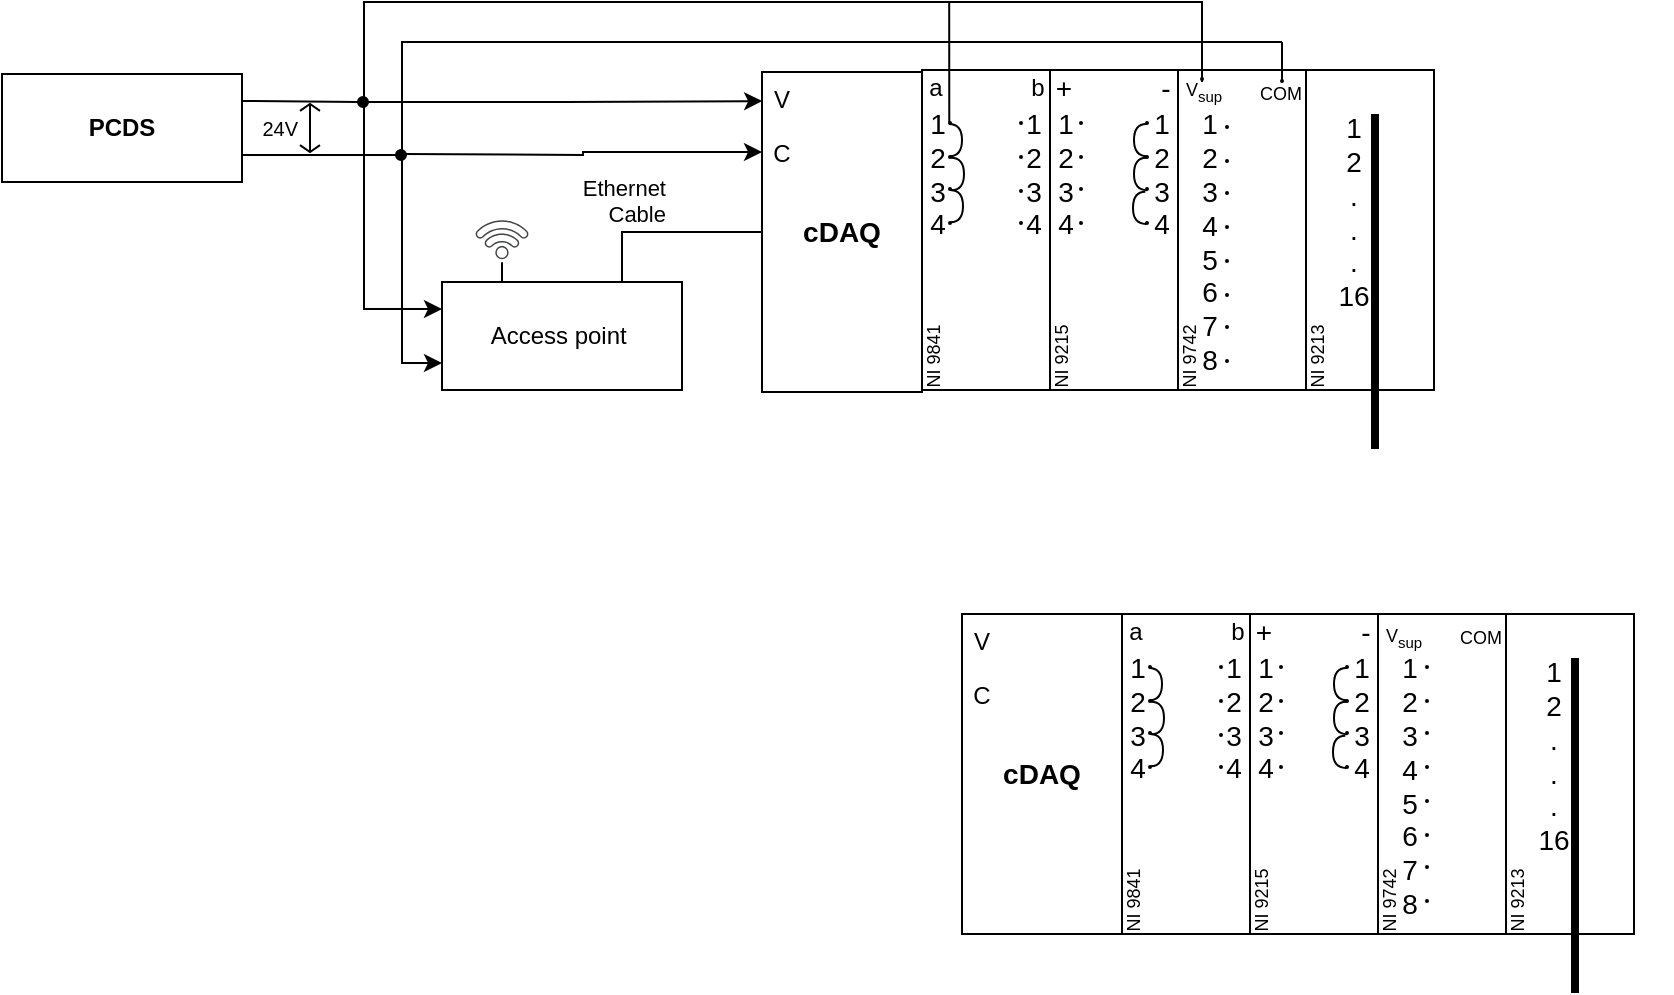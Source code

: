 <mxfile version="20.6.2" type="github">
  <diagram id="OHAgsnlhURnVh-o_5aFd" name="Page-1">
    <mxGraphModel dx="731" dy="356" grid="1" gridSize="10" guides="1" tooltips="1" connect="1" arrows="1" fold="1" page="1" pageScale="1" pageWidth="1169" pageHeight="827" math="0" shadow="0">
      <root>
        <mxCell id="0" />
        <mxCell id="1" parent="0" />
        <mxCell id="W_sDVHE6St3SvDxYg9yA-47" style="edgeStyle=none;rounded=0;orthogonalLoop=1;jettySize=auto;html=1;exitX=1;exitY=0.25;exitDx=0;exitDy=0;entryX=0;entryY=0.5;entryDx=0;entryDy=0;strokeColor=#000000;endArrow=none;endFill=0;" edge="1" parent="1" source="W_sDVHE6St3SvDxYg9yA-23" target="W_sDVHE6St3SvDxYg9yA-34">
          <mxGeometry relative="1" as="geometry" />
        </mxCell>
        <mxCell id="W_sDVHE6St3SvDxYg9yA-23" value="&lt;b&gt;PCDS&lt;/b&gt;" style="rounded=0;whiteSpace=wrap;html=1;" vertex="1" parent="1">
          <mxGeometry x="160" y="296" width="120" height="54" as="geometry" />
        </mxCell>
        <mxCell id="W_sDVHE6St3SvDxYg9yA-24" style="edgeStyle=orthogonalEdgeStyle;rounded=0;orthogonalLoop=1;jettySize=auto;html=1;exitX=0;exitY=0.25;exitDx=0;exitDy=0;endArrow=none;endFill=0;startArrow=classic;startFill=1;" edge="1" parent="1" source="W_sDVHE6St3SvDxYg9yA-25">
          <mxGeometry relative="1" as="geometry">
            <mxPoint x="360" y="336" as="targetPoint" />
            <mxPoint x="380" y="395" as="sourcePoint" />
          </mxGeometry>
        </mxCell>
        <mxCell id="W_sDVHE6St3SvDxYg9yA-60" value="Ethernet&lt;br&gt;Cable" style="edgeStyle=elbowEdgeStyle;rounded=0;orthogonalLoop=1;jettySize=auto;html=1;exitX=0;exitY=0.5;exitDx=0;exitDy=0;entryX=0.75;entryY=0;entryDx=0;entryDy=0;endArrow=none;endFill=0;labelPosition=left;verticalLabelPosition=top;align=right;verticalAlign=bottom;" edge="1" parent="1" source="W_sDVHE6St3SvDxYg9yA-25" target="W_sDVHE6St3SvDxYg9yA-40">
          <mxGeometry relative="1" as="geometry">
            <Array as="points">
              <mxPoint x="470" y="390" />
            </Array>
          </mxGeometry>
        </mxCell>
        <mxCell id="W_sDVHE6St3SvDxYg9yA-33" value="" style="edgeStyle=elbowEdgeStyle;rounded=0;orthogonalLoop=1;jettySize=auto;html=1;exitX=1;exitY=0.75;exitDx=0;exitDy=0;endArrow=none;endFill=1;entryX=0;entryY=0.5;entryDx=0;entryDy=0;" edge="1" parent="1" target="W_sDVHE6St3SvDxYg9yA-35" source="W_sDVHE6St3SvDxYg9yA-23">
          <mxGeometry relative="1" as="geometry">
            <mxPoint x="356.257" y="335.937" as="targetPoint" />
            <mxPoint x="310" y="336.0" as="sourcePoint" />
            <Array as="points" />
          </mxGeometry>
        </mxCell>
        <mxCell id="W_sDVHE6St3SvDxYg9yA-56" style="edgeStyle=orthogonalEdgeStyle;rounded=0;orthogonalLoop=1;jettySize=auto;html=1;exitX=1;exitY=0.5;exitDx=0;exitDy=0;entryX=0.001;entryY=0.091;entryDx=0;entryDy=0;entryPerimeter=0;" edge="1" parent="1" source="W_sDVHE6St3SvDxYg9yA-34" target="W_sDVHE6St3SvDxYg9yA-25">
          <mxGeometry relative="1" as="geometry" />
        </mxCell>
        <mxCell id="W_sDVHE6St3SvDxYg9yA-34" value="" style="ellipse;whiteSpace=wrap;html=1;fillColor=#000000;aspect=fixed;" vertex="1" parent="1">
          <mxGeometry x="338" y="307.5" width="5" height="5" as="geometry" />
        </mxCell>
        <mxCell id="W_sDVHE6St3SvDxYg9yA-35" value="" style="ellipse;whiteSpace=wrap;html=1;fillColor=#000000;aspect=fixed;" vertex="1" parent="1">
          <mxGeometry x="357" y="334" width="5" height="5" as="geometry" />
        </mxCell>
        <mxCell id="W_sDVHE6St3SvDxYg9yA-18" value="24V" style="labelPosition=left;align=right;shape=mxgraph.electrical.signal_sources.voltage;shadow=0;dashed=0;strokeWidth=1;fontSize=10;html=1;direction=west;flipV=0;flipH=1;verticalLabelPosition=middle;verticalAlign=middle;" vertex="1" parent="1">
          <mxGeometry x="309" y="311" width="10" height="24" as="geometry" />
        </mxCell>
        <mxCell id="W_sDVHE6St3SvDxYg9yA-42" style="edgeStyle=orthogonalEdgeStyle;rounded=0;orthogonalLoop=1;jettySize=auto;html=1;exitX=1;exitY=0.5;exitDx=0;exitDy=0;entryX=0;entryY=0.25;entryDx=0;entryDy=0;" edge="1" parent="1" source="W_sDVHE6St3SvDxYg9yA-34" target="W_sDVHE6St3SvDxYg9yA-40">
          <mxGeometry relative="1" as="geometry">
            <Array as="points">
              <mxPoint x="341" y="310" />
              <mxPoint x="341" y="414" />
            </Array>
          </mxGeometry>
        </mxCell>
        <mxCell id="W_sDVHE6St3SvDxYg9yA-43" style="edgeStyle=orthogonalEdgeStyle;rounded=0;orthogonalLoop=1;jettySize=auto;html=1;exitX=1;exitY=0.5;exitDx=0;exitDy=0;entryX=0;entryY=0.75;entryDx=0;entryDy=0;" edge="1" parent="1" source="W_sDVHE6St3SvDxYg9yA-35" target="W_sDVHE6St3SvDxYg9yA-40">
          <mxGeometry relative="1" as="geometry">
            <Array as="points">
              <mxPoint x="360" y="337" />
              <mxPoint x="360" y="441" />
            </Array>
          </mxGeometry>
        </mxCell>
        <mxCell id="W_sDVHE6St3SvDxYg9yA-58" style="edgeStyle=none;rounded=0;orthogonalLoop=1;jettySize=auto;html=1;exitX=0.25;exitY=0;exitDx=0;exitDy=0;endArrow=none;endFill=0;" edge="1" parent="1" source="W_sDVHE6St3SvDxYg9yA-40" target="W_sDVHE6St3SvDxYg9yA-45">
          <mxGeometry relative="1" as="geometry" />
        </mxCell>
        <mxCell id="W_sDVHE6St3SvDxYg9yA-40" value="Access point&amp;nbsp;" style="rounded=0;whiteSpace=wrap;html=1;" vertex="1" parent="1">
          <mxGeometry x="380" y="400" width="120" height="54" as="geometry" />
        </mxCell>
        <mxCell id="W_sDVHE6St3SvDxYg9yA-45" value="" style="sketch=0;pointerEvents=1;shadow=0;dashed=0;html=1;strokeColor=none;fillColor=#434445;aspect=fixed;labelPosition=center;verticalLabelPosition=bottom;verticalAlign=top;align=center;outlineConnect=0;shape=mxgraph.vvd.wi_fi;rotation=315;points=[[0.5,1,0,0,2]];" vertex="1" parent="1">
          <mxGeometry x="400" y="366" width="20" height="20" as="geometry" />
        </mxCell>
        <mxCell id="W_sDVHE6St3SvDxYg9yA-57" style="edgeStyle=none;rounded=0;orthogonalLoop=1;jettySize=auto;html=1;exitX=0.25;exitY=0;exitDx=0;exitDy=0;" edge="1" parent="1" source="W_sDVHE6St3SvDxYg9yA-40" target="W_sDVHE6St3SvDxYg9yA-40">
          <mxGeometry relative="1" as="geometry" />
        </mxCell>
        <mxCell id="W_sDVHE6St3SvDxYg9yA-219" value="" style="group" vertex="1" connectable="0" parent="1">
          <mxGeometry x="520" y="290" width="375" height="195" as="geometry" />
        </mxCell>
        <mxCell id="W_sDVHE6St3SvDxYg9yA-158" value="" style="group" vertex="1" connectable="0" parent="W_sDVHE6St3SvDxYg9yA-219">
          <mxGeometry y="-1" width="375" height="195" as="geometry" />
        </mxCell>
        <mxCell id="W_sDVHE6St3SvDxYg9yA-157" value="" style="group" vertex="1" connectable="0" parent="W_sDVHE6St3SvDxYg9yA-158">
          <mxGeometry x="84" y="-1" width="291" height="195" as="geometry" />
        </mxCell>
        <mxCell id="W_sDVHE6St3SvDxYg9yA-102" value="" style="group" vertex="1" connectable="0" parent="W_sDVHE6St3SvDxYg9yA-157">
          <mxGeometry width="99" height="166" as="geometry" />
        </mxCell>
        <mxCell id="W_sDVHE6St3SvDxYg9yA-130" value="" style="group" vertex="1" connectable="0" parent="W_sDVHE6St3SvDxYg9yA-102">
          <mxGeometry width="99" height="166" as="geometry" />
        </mxCell>
        <mxCell id="W_sDVHE6St3SvDxYg9yA-103" value="" style="group" vertex="1" connectable="0" parent="W_sDVHE6St3SvDxYg9yA-130">
          <mxGeometry y="5" width="99" height="161" as="geometry" />
        </mxCell>
        <mxCell id="W_sDVHE6St3SvDxYg9yA-104" value="" style="rounded=0;whiteSpace=wrap;html=1;labelPosition=center;verticalLabelPosition=middle;align=center;verticalAlign=middle;fillColor=none;" vertex="1" parent="W_sDVHE6St3SvDxYg9yA-103">
          <mxGeometry x="16" y="1" width="64" height="160" as="geometry" />
        </mxCell>
        <mxCell id="W_sDVHE6St3SvDxYg9yA-105" value="" style="group" vertex="1" connectable="0" parent="W_sDVHE6St3SvDxYg9yA-103">
          <mxGeometry x="-1" y="-5" width="98" height="75" as="geometry" />
        </mxCell>
        <mxCell id="W_sDVHE6St3SvDxYg9yA-106" value="&lt;font style=&quot;&quot;&gt;&lt;span style=&quot;font-size: 14px;&quot;&gt;1&lt;/span&gt;&lt;br&gt;&lt;span style=&quot;font-size: 14px;&quot;&gt;2&lt;/span&gt;&lt;br&gt;&lt;span style=&quot;font-size: 14px;&quot;&gt;3&lt;/span&gt;&lt;br&gt;&lt;div style=&quot;text-align: left;&quot;&gt;&lt;span style=&quot;font-size: 14px;&quot;&gt;4&lt;/span&gt;&lt;/div&gt;&lt;/font&gt;" style="text;html=1;strokeColor=none;fillColor=none;align=center;verticalAlign=middle;whiteSpace=wrap;rounded=0;" vertex="1" parent="W_sDVHE6St3SvDxYg9yA-105">
          <mxGeometry x="1" y="43" width="48" height="30" as="geometry" />
        </mxCell>
        <mxCell id="W_sDVHE6St3SvDxYg9yA-107" value="a" style="text;html=1;strokeColor=none;fillColor=none;align=center;verticalAlign=middle;whiteSpace=wrap;rounded=0;" vertex="1" parent="W_sDVHE6St3SvDxYg9yA-105">
          <mxGeometry width="48" height="30" as="geometry" />
        </mxCell>
        <mxCell id="W_sDVHE6St3SvDxYg9yA-108" value="&lt;font style=&quot;font-size: 14px;&quot;&gt;1&lt;br&gt;2&lt;br&gt;3&lt;br&gt;4&lt;/font&gt;" style="text;html=1;strokeColor=none;fillColor=none;align=center;verticalAlign=middle;whiteSpace=wrap;rounded=0;" vertex="1" parent="W_sDVHE6St3SvDxYg9yA-105">
          <mxGeometry x="49" y="43" width="48" height="30" as="geometry" />
        </mxCell>
        <mxCell id="W_sDVHE6St3SvDxYg9yA-109" style="edgeStyle=elbowEdgeStyle;rounded=0;orthogonalLoop=1;jettySize=auto;html=1;exitX=0.75;exitY=0;exitDx=0;exitDy=0;fontSize=14;fontColor=none;endArrow=none;endFill=0;" edge="1" parent="W_sDVHE6St3SvDxYg9yA-105" source="W_sDVHE6St3SvDxYg9yA-106" target="W_sDVHE6St3SvDxYg9yA-106">
          <mxGeometry relative="1" as="geometry" />
        </mxCell>
        <mxCell id="W_sDVHE6St3SvDxYg9yA-176" value="" style="group" vertex="1" connectable="0" parent="W_sDVHE6St3SvDxYg9yA-105">
          <mxGeometry x="30.5" y="32" width="1" height="51" as="geometry" />
        </mxCell>
        <mxCell id="W_sDVHE6St3SvDxYg9yA-171" value="" style="group" vertex="1" connectable="0" parent="W_sDVHE6St3SvDxYg9yA-176">
          <mxGeometry width="1" height="18" as="geometry" />
        </mxCell>
        <mxCell id="W_sDVHE6St3SvDxYg9yA-172" value="" style="ellipse;whiteSpace=wrap;html=1;fillColor=#000000;aspect=fixed;" vertex="1" parent="W_sDVHE6St3SvDxYg9yA-171">
          <mxGeometry width="1" height="1" as="geometry" />
        </mxCell>
        <mxCell id="W_sDVHE6St3SvDxYg9yA-173" value="" style="ellipse;whiteSpace=wrap;html=1;fillColor=#000000;aspect=fixed;" vertex="1" parent="W_sDVHE6St3SvDxYg9yA-171">
          <mxGeometry y="17" width="1" height="1" as="geometry" />
        </mxCell>
        <mxCell id="W_sDVHE6St3SvDxYg9yA-220" style="edgeStyle=orthogonalEdgeStyle;curved=1;rounded=0;orthogonalLoop=1;jettySize=auto;html=1;exitX=1;exitY=0;exitDx=0;exitDy=0;entryX=0.5;entryY=1;entryDx=0;entryDy=0;fontSize=14;fontColor=none;endArrow=none;endFill=0;" edge="1" parent="W_sDVHE6St3SvDxYg9yA-176" source="W_sDVHE6St3SvDxYg9yA-174" target="W_sDVHE6St3SvDxYg9yA-175">
          <mxGeometry relative="1" as="geometry">
            <Array as="points">
              <mxPoint x="7" y="50" />
              <mxPoint x="7" y="34" />
            </Array>
          </mxGeometry>
        </mxCell>
        <mxCell id="W_sDVHE6St3SvDxYg9yA-174" value="" style="ellipse;whiteSpace=wrap;html=1;fillColor=#000000;aspect=fixed;" vertex="1" parent="W_sDVHE6St3SvDxYg9yA-176">
          <mxGeometry y="50" width="1" height="1" as="geometry" />
        </mxCell>
        <mxCell id="W_sDVHE6St3SvDxYg9yA-175" value="" style="ellipse;whiteSpace=wrap;html=1;fillColor=#000000;aspect=fixed;" vertex="1" parent="W_sDVHE6St3SvDxYg9yA-176">
          <mxGeometry y="33" width="1" height="1" as="geometry" />
        </mxCell>
        <mxCell id="W_sDVHE6St3SvDxYg9yA-223" style="edgeStyle=orthogonalEdgeStyle;curved=1;rounded=0;orthogonalLoop=1;jettySize=auto;html=1;exitX=1;exitY=0;exitDx=0;exitDy=0;entryX=0.5;entryY=1;entryDx=0;entryDy=0;fontSize=14;fontColor=none;endArrow=none;endFill=0;" edge="1" parent="W_sDVHE6St3SvDxYg9yA-105">
          <mxGeometry relative="1" as="geometry">
            <mxPoint x="31.854" y="66.076" as="sourcePoint" />
            <mxPoint x="31.5" y="49.93" as="targetPoint" />
            <Array as="points">
              <mxPoint x="38" y="65.93" />
              <mxPoint x="38" y="49.93" />
            </Array>
          </mxGeometry>
        </mxCell>
        <mxCell id="W_sDVHE6St3SvDxYg9yA-224" style="edgeStyle=orthogonalEdgeStyle;curved=1;rounded=0;orthogonalLoop=1;jettySize=auto;html=1;exitX=1;exitY=0;exitDx=0;exitDy=0;entryX=0.5;entryY=1;entryDx=0;entryDy=0;fontSize=14;fontColor=none;endArrow=none;endFill=0;" edge="1" parent="W_sDVHE6St3SvDxYg9yA-105">
          <mxGeometry relative="1" as="geometry">
            <mxPoint x="30.854" y="49.146" as="sourcePoint" />
            <mxPoint x="30.5" y="33" as="targetPoint" />
            <Array as="points">
              <mxPoint x="37" y="49" />
              <mxPoint x="37" y="33" />
            </Array>
          </mxGeometry>
        </mxCell>
        <mxCell id="W_sDVHE6St3SvDxYg9yA-110" value="&lt;font style=&quot;font-size: 9px;&quot;&gt;NI 9841&lt;/font&gt;" style="text;html=1;strokeColor=none;fillColor=none;align=center;verticalAlign=top;whiteSpace=wrap;rounded=0;fontSize=12;fontColor=none;rotation=270;flipV=1;flipH=1;direction=west;horizontal=1;textDirection=ltr;" vertex="1" parent="W_sDVHE6St3SvDxYg9yA-103">
          <mxGeometry x="-8" y="129" width="60" height="30" as="geometry" />
        </mxCell>
        <mxCell id="W_sDVHE6St3SvDxYg9yA-177" value="" style="group" vertex="1" connectable="0" parent="W_sDVHE6St3SvDxYg9yA-103">
          <mxGeometry x="65" y="27" width="1" height="51" as="geometry" />
        </mxCell>
        <mxCell id="W_sDVHE6St3SvDxYg9yA-178" value="" style="group" vertex="1" connectable="0" parent="W_sDVHE6St3SvDxYg9yA-177">
          <mxGeometry width="1" height="18" as="geometry" />
        </mxCell>
        <mxCell id="W_sDVHE6St3SvDxYg9yA-179" value="" style="ellipse;whiteSpace=wrap;html=1;fillColor=#000000;aspect=fixed;" vertex="1" parent="W_sDVHE6St3SvDxYg9yA-178">
          <mxGeometry width="1" height="1" as="geometry" />
        </mxCell>
        <mxCell id="W_sDVHE6St3SvDxYg9yA-180" value="" style="ellipse;whiteSpace=wrap;html=1;fillColor=#000000;aspect=fixed;" vertex="1" parent="W_sDVHE6St3SvDxYg9yA-178">
          <mxGeometry y="17" width="1" height="1" as="geometry" />
        </mxCell>
        <mxCell id="W_sDVHE6St3SvDxYg9yA-181" value="" style="ellipse;whiteSpace=wrap;html=1;fillColor=#000000;aspect=fixed;" vertex="1" parent="W_sDVHE6St3SvDxYg9yA-177">
          <mxGeometry y="50" width="1" height="1" as="geometry" />
        </mxCell>
        <mxCell id="W_sDVHE6St3SvDxYg9yA-182" value="" style="ellipse;whiteSpace=wrap;html=1;fillColor=#000000;aspect=fixed;" vertex="1" parent="W_sDVHE6St3SvDxYg9yA-177">
          <mxGeometry y="34" width="1" height="1" as="geometry" />
        </mxCell>
        <mxCell id="W_sDVHE6St3SvDxYg9yA-111" value="b" style="text;html=1;strokeColor=none;fillColor=none;align=center;verticalAlign=middle;whiteSpace=wrap;rounded=0;" vertex="1" parent="W_sDVHE6St3SvDxYg9yA-130">
          <mxGeometry x="50" width="48" height="30" as="geometry" />
        </mxCell>
        <mxCell id="W_sDVHE6St3SvDxYg9yA-132" value="" style="group" vertex="1" connectable="0" parent="W_sDVHE6St3SvDxYg9yA-157">
          <mxGeometry x="64" width="99" height="185" as="geometry" />
        </mxCell>
        <mxCell id="W_sDVHE6St3SvDxYg9yA-133" value="" style="group" vertex="1" connectable="0" parent="W_sDVHE6St3SvDxYg9yA-132">
          <mxGeometry width="99" height="185" as="geometry" />
        </mxCell>
        <mxCell id="W_sDVHE6St3SvDxYg9yA-134" value="" style="group" vertex="1" connectable="0" parent="W_sDVHE6St3SvDxYg9yA-133">
          <mxGeometry y="5" width="99" height="180" as="geometry" />
        </mxCell>
        <mxCell id="W_sDVHE6St3SvDxYg9yA-135" value="" style="rounded=0;whiteSpace=wrap;html=1;labelPosition=center;verticalLabelPosition=middle;align=center;verticalAlign=middle;fillColor=none;" vertex="1" parent="W_sDVHE6St3SvDxYg9yA-134">
          <mxGeometry x="16" y="1" width="64" height="160" as="geometry" />
        </mxCell>
        <mxCell id="W_sDVHE6St3SvDxYg9yA-136" value="" style="group" vertex="1" connectable="0" parent="W_sDVHE6St3SvDxYg9yA-134">
          <mxGeometry x="-1" y="-5" width="98" height="75" as="geometry" />
        </mxCell>
        <mxCell id="W_sDVHE6St3SvDxYg9yA-137" value="&lt;font style=&quot;&quot;&gt;&lt;span style=&quot;font-size: 14px;&quot;&gt;1&lt;/span&gt;&lt;br&gt;&lt;span style=&quot;font-size: 14px;&quot;&gt;2&lt;/span&gt;&lt;br&gt;&lt;span style=&quot;font-size: 14px;&quot;&gt;3&lt;/span&gt;&lt;br&gt;&lt;div style=&quot;text-align: left;&quot;&gt;&lt;span style=&quot;font-size: 14px;&quot;&gt;4&lt;/span&gt;&lt;/div&gt;&lt;/font&gt;" style="text;html=1;strokeColor=none;fillColor=none;align=center;verticalAlign=middle;whiteSpace=wrap;rounded=0;" vertex="1" parent="W_sDVHE6St3SvDxYg9yA-136">
          <mxGeometry x="1" y="43" width="48" height="30" as="geometry" />
        </mxCell>
        <mxCell id="W_sDVHE6St3SvDxYg9yA-138" value="&lt;font style=&quot;font-size: 14px;&quot;&gt;+&lt;/font&gt;" style="text;html=1;strokeColor=none;fillColor=none;align=center;verticalAlign=middle;whiteSpace=wrap;rounded=0;" vertex="1" parent="W_sDVHE6St3SvDxYg9yA-136">
          <mxGeometry width="48" height="30" as="geometry" />
        </mxCell>
        <mxCell id="W_sDVHE6St3SvDxYg9yA-139" value="&lt;font style=&quot;font-size: 14px;&quot;&gt;1&lt;br&gt;2&lt;br&gt;3&lt;br&gt;4&lt;/font&gt;" style="text;html=1;strokeColor=none;fillColor=none;align=center;verticalAlign=middle;whiteSpace=wrap;rounded=0;" vertex="1" parent="W_sDVHE6St3SvDxYg9yA-136">
          <mxGeometry x="49" y="43" width="48" height="30" as="geometry" />
        </mxCell>
        <mxCell id="W_sDVHE6St3SvDxYg9yA-140" style="edgeStyle=elbowEdgeStyle;rounded=0;orthogonalLoop=1;jettySize=auto;html=1;exitX=0.75;exitY=0;exitDx=0;exitDy=0;fontSize=14;fontColor=none;endArrow=none;endFill=0;" edge="1" parent="W_sDVHE6St3SvDxYg9yA-136" source="W_sDVHE6St3SvDxYg9yA-137" target="W_sDVHE6St3SvDxYg9yA-137">
          <mxGeometry relative="1" as="geometry" />
        </mxCell>
        <mxCell id="W_sDVHE6St3SvDxYg9yA-228" style="edgeStyle=orthogonalEdgeStyle;curved=1;rounded=0;orthogonalLoop=1;jettySize=auto;html=1;exitX=1;exitY=0;exitDx=0;exitDy=0;entryX=0.5;entryY=1;entryDx=0;entryDy=0;fontSize=14;fontColor=none;endArrow=none;endFill=0;" edge="1" parent="W_sDVHE6St3SvDxYg9yA-136">
          <mxGeometry relative="1" as="geometry">
            <mxPoint x="65.146" y="49.93" as="sourcePoint" />
            <mxPoint x="65.5" y="66.076" as="targetPoint" />
            <Array as="points">
              <mxPoint x="59" y="50.076" />
              <mxPoint x="59" y="66.076" />
            </Array>
          </mxGeometry>
        </mxCell>
        <mxCell id="W_sDVHE6St3SvDxYg9yA-141" value="&lt;font style=&quot;font-size: 9px;&quot;&gt;NI 9215&lt;/font&gt;" style="text;html=1;strokeColor=none;fillColor=none;align=center;verticalAlign=top;whiteSpace=wrap;rounded=0;fontSize=12;fontColor=none;rotation=270;flipV=1;flipH=1;direction=west;horizontal=1;textDirection=ltr;" vertex="1" parent="W_sDVHE6St3SvDxYg9yA-134">
          <mxGeometry x="-8" y="129" width="60" height="30" as="geometry" />
        </mxCell>
        <mxCell id="W_sDVHE6St3SvDxYg9yA-183" value="" style="group" vertex="1" connectable="0" parent="W_sDVHE6St3SvDxYg9yA-134">
          <mxGeometry x="31" y="27" width="1" height="51" as="geometry" />
        </mxCell>
        <mxCell id="W_sDVHE6St3SvDxYg9yA-184" value="" style="group" vertex="1" connectable="0" parent="W_sDVHE6St3SvDxYg9yA-183">
          <mxGeometry width="1" height="18" as="geometry" />
        </mxCell>
        <mxCell id="W_sDVHE6St3SvDxYg9yA-185" value="" style="ellipse;whiteSpace=wrap;html=1;fillColor=#000000;aspect=fixed;" vertex="1" parent="W_sDVHE6St3SvDxYg9yA-184">
          <mxGeometry width="1" height="1" as="geometry" />
        </mxCell>
        <mxCell id="W_sDVHE6St3SvDxYg9yA-186" value="" style="ellipse;whiteSpace=wrap;html=1;fillColor=#000000;aspect=fixed;" vertex="1" parent="W_sDVHE6St3SvDxYg9yA-184">
          <mxGeometry y="17" width="1" height="1" as="geometry" />
        </mxCell>
        <mxCell id="W_sDVHE6St3SvDxYg9yA-187" value="" style="ellipse;whiteSpace=wrap;html=1;fillColor=#000000;aspect=fixed;" vertex="1" parent="W_sDVHE6St3SvDxYg9yA-183">
          <mxGeometry y="50" width="1" height="1" as="geometry" />
        </mxCell>
        <mxCell id="W_sDVHE6St3SvDxYg9yA-188" value="" style="ellipse;whiteSpace=wrap;html=1;fillColor=#000000;aspect=fixed;" vertex="1" parent="W_sDVHE6St3SvDxYg9yA-183">
          <mxGeometry y="33" width="1" height="1" as="geometry" />
        </mxCell>
        <mxCell id="W_sDVHE6St3SvDxYg9yA-225" style="edgeStyle=orthogonalEdgeStyle;curved=1;rounded=0;orthogonalLoop=1;jettySize=auto;html=1;exitX=1;exitY=0;exitDx=0;exitDy=0;entryX=0.5;entryY=1;entryDx=0;entryDy=0;fontSize=14;fontColor=none;endArrow=none;endFill=0;" edge="1" parent="W_sDVHE6St3SvDxYg9yA-134">
          <mxGeometry relative="1" as="geometry">
            <mxPoint x="64.146" y="28.0" as="sourcePoint" />
            <mxPoint x="64.5" y="44.146" as="targetPoint" />
            <Array as="points">
              <mxPoint x="58" y="28.146" />
              <mxPoint x="58" y="44.146" />
            </Array>
          </mxGeometry>
        </mxCell>
        <mxCell id="W_sDVHE6St3SvDxYg9yA-142" value="&lt;font style=&quot;font-size: 14px;&quot;&gt;-&lt;/font&gt;" style="text;html=1;strokeColor=none;fillColor=none;align=center;verticalAlign=middle;whiteSpace=wrap;rounded=0;" vertex="1" parent="W_sDVHE6St3SvDxYg9yA-133">
          <mxGeometry x="50" width="48" height="30" as="geometry" />
        </mxCell>
        <mxCell id="W_sDVHE6St3SvDxYg9yA-143" value="" style="group" vertex="1" connectable="0" parent="W_sDVHE6St3SvDxYg9yA-157">
          <mxGeometry x="192" width="99" height="195" as="geometry" />
        </mxCell>
        <mxCell id="W_sDVHE6St3SvDxYg9yA-144" value="" style="group" vertex="1" connectable="0" parent="W_sDVHE6St3SvDxYg9yA-143">
          <mxGeometry width="99" height="195" as="geometry" />
        </mxCell>
        <mxCell id="W_sDVHE6St3SvDxYg9yA-145" value="" style="group" vertex="1" connectable="0" parent="W_sDVHE6St3SvDxYg9yA-144">
          <mxGeometry y="5" width="99" height="190" as="geometry" />
        </mxCell>
        <mxCell id="W_sDVHE6St3SvDxYg9yA-152" value="&lt;font style=&quot;font-size: 9px;&quot;&gt;NI 9213&lt;/font&gt;" style="text;html=1;strokeColor=none;fillColor=none;align=center;verticalAlign=top;whiteSpace=wrap;rounded=0;fontSize=12;fontColor=none;rotation=270;flipV=1;flipH=1;direction=west;horizontal=1;textDirection=ltr;" vertex="1" parent="W_sDVHE6St3SvDxYg9yA-145">
          <mxGeometry x="-8" y="129" width="60" height="30" as="geometry" />
        </mxCell>
        <mxCell id="W_sDVHE6St3SvDxYg9yA-154" value="&lt;font style=&quot;font-size: 14px;&quot;&gt;1&lt;br&gt;2&lt;br&gt;.&lt;br&gt;.&lt;br&gt;.&lt;br&gt;16&lt;br&gt;&lt;/font&gt;" style="text;html=1;strokeColor=none;fillColor=none;align=center;verticalAlign=middle;whiteSpace=wrap;rounded=0;" vertex="1" parent="W_sDVHE6St3SvDxYg9yA-145">
          <mxGeometry x="16" y="56.5" width="48" height="30" as="geometry" />
        </mxCell>
        <mxCell id="W_sDVHE6St3SvDxYg9yA-156" value="" style="group" vertex="1" connectable="0" parent="W_sDVHE6St3SvDxYg9yA-145">
          <mxGeometry x="16" y="1" width="64" height="189" as="geometry" />
        </mxCell>
        <mxCell id="W_sDVHE6St3SvDxYg9yA-146" value="" style="rounded=0;whiteSpace=wrap;html=1;labelPosition=center;verticalLabelPosition=middle;align=center;verticalAlign=middle;fillColor=none;" vertex="1" parent="W_sDVHE6St3SvDxYg9yA-156">
          <mxGeometry width="64" height="160" as="geometry" />
        </mxCell>
        <mxCell id="W_sDVHE6St3SvDxYg9yA-155" value="" style="rounded=0;whiteSpace=wrap;html=1;fontSize=14;fontColor=none;fillColor=#000000;gradientColor=none;" vertex="1" parent="W_sDVHE6St3SvDxYg9yA-156">
          <mxGeometry x="33" y="22.5" width="3" height="166.5" as="geometry" />
        </mxCell>
        <mxCell id="W_sDVHE6St3SvDxYg9yA-129" value="" style="group" vertex="1" connectable="0" parent="W_sDVHE6St3SvDxYg9yA-157">
          <mxGeometry x="128" y="2" width="103" height="164" as="geometry" />
        </mxCell>
        <mxCell id="W_sDVHE6St3SvDxYg9yA-79" value="" style="group" vertex="1" connectable="0" parent="W_sDVHE6St3SvDxYg9yA-129">
          <mxGeometry y="3" width="80" height="161" as="geometry" />
        </mxCell>
        <mxCell id="W_sDVHE6St3SvDxYg9yA-80" value="" style="rounded=0;whiteSpace=wrap;html=1;labelPosition=center;verticalLabelPosition=middle;align=center;verticalAlign=middle;fillColor=none;" vertex="1" parent="W_sDVHE6St3SvDxYg9yA-79">
          <mxGeometry x="16" y="1" width="64" height="160" as="geometry" />
        </mxCell>
        <mxCell id="W_sDVHE6St3SvDxYg9yA-81" value="&lt;div style=&quot;text-align: center; font-size: 9px;&quot;&gt;&lt;span style=&quot;background-color: initial;&quot;&gt;V&lt;/span&gt;&lt;sub style=&quot;background-color: initial;&quot;&gt;sup&lt;/sub&gt;&lt;/div&gt;" style="text;html=1;strokeColor=none;fillColor=none;align=left;verticalAlign=middle;whiteSpace=wrap;rounded=0;" vertex="1" parent="W_sDVHE6St3SvDxYg9yA-79">
          <mxGeometry x="18" y="-3" width="48" height="30" as="geometry" />
        </mxCell>
        <mxCell id="W_sDVHE6St3SvDxYg9yA-83" value="&lt;font style=&quot;font-size: 14px;&quot;&gt;1&lt;br&gt;2&lt;br&gt;3&lt;br&gt;4&lt;br&gt;5&lt;br&gt;6&lt;br&gt;7&lt;br&gt;8&lt;br&gt;&lt;/font&gt;" style="text;html=1;strokeColor=none;fillColor=none;align=center;verticalAlign=middle;whiteSpace=wrap;rounded=0;" vertex="1" parent="W_sDVHE6St3SvDxYg9yA-79">
          <mxGeometry x="8" y="72" width="48" height="30" as="geometry" />
        </mxCell>
        <mxCell id="W_sDVHE6St3SvDxYg9yA-84" style="edgeStyle=elbowEdgeStyle;rounded=0;orthogonalLoop=1;jettySize=auto;html=1;exitX=0.75;exitY=0;exitDx=0;exitDy=0;fontSize=14;fontColor=none;endArrow=none;endFill=0;" edge="1" parent="W_sDVHE6St3SvDxYg9yA-79" source="W_sDVHE6St3SvDxYg9yA-83" target="W_sDVHE6St3SvDxYg9yA-83">
          <mxGeometry relative="1" as="geometry" />
        </mxCell>
        <mxCell id="W_sDVHE6St3SvDxYg9yA-97" value="&lt;font style=&quot;font-size: 9px;&quot;&gt;NI 9742&lt;/font&gt;" style="text;html=1;strokeColor=none;fillColor=none;align=center;verticalAlign=top;whiteSpace=wrap;rounded=0;fontSize=12;fontColor=none;rotation=270;flipV=1;flipH=1;direction=west;horizontal=1;textDirection=ltr;" vertex="1" parent="W_sDVHE6St3SvDxYg9yA-79">
          <mxGeometry x="-8" y="129" width="60" height="30" as="geometry" />
        </mxCell>
        <mxCell id="W_sDVHE6St3SvDxYg9yA-189" value="" style="group" vertex="1" connectable="0" parent="W_sDVHE6St3SvDxYg9yA-79">
          <mxGeometry y="27" width="1" height="51" as="geometry" />
        </mxCell>
        <mxCell id="W_sDVHE6St3SvDxYg9yA-190" value="" style="group" vertex="1" connectable="0" parent="W_sDVHE6St3SvDxYg9yA-189">
          <mxGeometry width="1" height="18" as="geometry" />
        </mxCell>
        <mxCell id="W_sDVHE6St3SvDxYg9yA-191" value="" style="ellipse;whiteSpace=wrap;html=1;fillColor=#000000;aspect=fixed;" vertex="1" parent="W_sDVHE6St3SvDxYg9yA-190">
          <mxGeometry width="1" height="1" as="geometry" />
        </mxCell>
        <mxCell id="W_sDVHE6St3SvDxYg9yA-192" value="" style="ellipse;whiteSpace=wrap;html=1;fillColor=#000000;aspect=fixed;" vertex="1" parent="W_sDVHE6St3SvDxYg9yA-190">
          <mxGeometry y="17" width="1" height="1" as="geometry" />
        </mxCell>
        <mxCell id="W_sDVHE6St3SvDxYg9yA-193" value="" style="ellipse;whiteSpace=wrap;html=1;fillColor=#000000;aspect=fixed;" vertex="1" parent="W_sDVHE6St3SvDxYg9yA-189">
          <mxGeometry y="50" width="1" height="1" as="geometry" />
        </mxCell>
        <mxCell id="W_sDVHE6St3SvDxYg9yA-194" value="" style="ellipse;whiteSpace=wrap;html=1;fillColor=#000000;aspect=fixed;" vertex="1" parent="W_sDVHE6St3SvDxYg9yA-189">
          <mxGeometry y="33" width="1" height="1" as="geometry" />
        </mxCell>
        <mxCell id="W_sDVHE6St3SvDxYg9yA-227" style="edgeStyle=orthogonalEdgeStyle;curved=1;rounded=0;orthogonalLoop=1;jettySize=auto;html=1;exitX=1;exitY=0;exitDx=0;exitDy=0;entryX=0.5;entryY=1;entryDx=0;entryDy=0;fontSize=14;fontColor=none;endArrow=none;endFill=0;" edge="1" parent="W_sDVHE6St3SvDxYg9yA-189">
          <mxGeometry relative="1" as="geometry">
            <mxPoint x="-0.354" y="34.85" as="sourcePoint" />
            <mxPoint y="50.996" as="targetPoint" />
            <Array as="points">
              <mxPoint x="-6.5" y="34.85" />
              <mxPoint x="-6.5" y="50.85" />
            </Array>
          </mxGeometry>
        </mxCell>
        <mxCell id="W_sDVHE6St3SvDxYg9yA-318" value="" style="ellipse;whiteSpace=wrap;html=1;fillColor=#000000;aspect=fixed;" vertex="1" parent="W_sDVHE6St3SvDxYg9yA-79">
          <mxGeometry x="27.5" y="5" width="1" height="1" as="geometry" />
        </mxCell>
        <mxCell id="W_sDVHE6St3SvDxYg9yA-122" value="&lt;div style=&quot;text-align: center;&quot;&gt;&lt;font style=&quot;font-size: 9px;&quot;&gt;COM&lt;/font&gt;&lt;/div&gt;" style="text;html=1;strokeColor=none;fillColor=none;align=left;verticalAlign=middle;whiteSpace=wrap;rounded=0;" vertex="1" parent="W_sDVHE6St3SvDxYg9yA-129">
          <mxGeometry x="55" width="48" height="30" as="geometry" />
        </mxCell>
        <mxCell id="W_sDVHE6St3SvDxYg9yA-63" value="" style="group" vertex="1" connectable="0" parent="W_sDVHE6St3SvDxYg9yA-158">
          <mxGeometry y="5" width="100" height="161" as="geometry" />
        </mxCell>
        <mxCell id="W_sDVHE6St3SvDxYg9yA-25" value="&lt;span style=&quot;font-size: 14px;&quot;&gt;&lt;b&gt;cDAQ&lt;/b&gt;&lt;/span&gt;" style="rounded=0;whiteSpace=wrap;html=1;labelPosition=center;verticalLabelPosition=middle;align=center;verticalAlign=middle;" vertex="1" parent="W_sDVHE6St3SvDxYg9yA-63">
          <mxGeometry x="20" y="1" width="80" height="160" as="geometry" />
        </mxCell>
        <mxCell id="W_sDVHE6St3SvDxYg9yA-61" value="V" style="text;html=1;strokeColor=none;fillColor=none;align=center;verticalAlign=middle;whiteSpace=wrap;rounded=0;" vertex="1" parent="W_sDVHE6St3SvDxYg9yA-63">
          <mxGeometry width="60" height="30" as="geometry" />
        </mxCell>
        <mxCell id="W_sDVHE6St3SvDxYg9yA-62" value="C" style="text;html=1;strokeColor=none;fillColor=none;align=center;verticalAlign=middle;whiteSpace=wrap;rounded=0;" vertex="1" parent="W_sDVHE6St3SvDxYg9yA-63">
          <mxGeometry y="27" width="60" height="30" as="geometry" />
        </mxCell>
        <mxCell id="W_sDVHE6St3SvDxYg9yA-218" value="" style="group" vertex="1" connectable="0" parent="W_sDVHE6St3SvDxYg9yA-219">
          <mxGeometry x="252" y="32" height="117" as="geometry" />
        </mxCell>
        <mxCell id="W_sDVHE6St3SvDxYg9yA-195" value="" style="group" vertex="1" connectable="0" parent="W_sDVHE6St3SvDxYg9yA-218">
          <mxGeometry height="50" as="geometry" />
        </mxCell>
        <mxCell id="W_sDVHE6St3SvDxYg9yA-196" value="" style="group" vertex="1" connectable="0" parent="W_sDVHE6St3SvDxYg9yA-195">
          <mxGeometry width="1" height="18" as="geometry" />
        </mxCell>
        <mxCell id="W_sDVHE6St3SvDxYg9yA-197" value="" style="ellipse;whiteSpace=wrap;html=1;fillColor=#000000;aspect=fixed;" vertex="1" parent="W_sDVHE6St3SvDxYg9yA-196">
          <mxGeometry width="1" height="1" as="geometry" />
        </mxCell>
        <mxCell id="W_sDVHE6St3SvDxYg9yA-198" value="" style="ellipse;whiteSpace=wrap;html=1;fillColor=#000000;aspect=fixed;" vertex="1" parent="W_sDVHE6St3SvDxYg9yA-196">
          <mxGeometry y="17" width="1" height="1" as="geometry" />
        </mxCell>
        <mxCell id="W_sDVHE6St3SvDxYg9yA-199" value="" style="ellipse;whiteSpace=wrap;html=1;fillColor=#000000;aspect=fixed;" vertex="1" parent="W_sDVHE6St3SvDxYg9yA-195">
          <mxGeometry y="50" width="1" height="1" as="geometry" />
        </mxCell>
        <mxCell id="W_sDVHE6St3SvDxYg9yA-200" value="" style="ellipse;whiteSpace=wrap;html=1;fillColor=#000000;aspect=fixed;" vertex="1" parent="W_sDVHE6St3SvDxYg9yA-195">
          <mxGeometry y="33" width="1" height="1" as="geometry" />
        </mxCell>
        <mxCell id="W_sDVHE6St3SvDxYg9yA-212" value="" style="group" vertex="1" connectable="0" parent="W_sDVHE6St3SvDxYg9yA-218">
          <mxGeometry y="67" height="50" as="geometry" />
        </mxCell>
        <mxCell id="W_sDVHE6St3SvDxYg9yA-213" value="" style="group" vertex="1" connectable="0" parent="W_sDVHE6St3SvDxYg9yA-212">
          <mxGeometry width="1" height="18" as="geometry" />
        </mxCell>
        <mxCell id="W_sDVHE6St3SvDxYg9yA-214" value="" style="ellipse;whiteSpace=wrap;html=1;fillColor=#000000;aspect=fixed;" vertex="1" parent="W_sDVHE6St3SvDxYg9yA-213">
          <mxGeometry width="1" height="1" as="geometry" />
        </mxCell>
        <mxCell id="W_sDVHE6St3SvDxYg9yA-215" value="" style="ellipse;whiteSpace=wrap;html=1;fillColor=#000000;aspect=fixed;" vertex="1" parent="W_sDVHE6St3SvDxYg9yA-213">
          <mxGeometry y="17" width="1" height="1" as="geometry" />
        </mxCell>
        <mxCell id="W_sDVHE6St3SvDxYg9yA-216" value="" style="ellipse;whiteSpace=wrap;html=1;fillColor=#000000;aspect=fixed;" vertex="1" parent="W_sDVHE6St3SvDxYg9yA-212">
          <mxGeometry y="50" width="1" height="1" as="geometry" />
        </mxCell>
        <mxCell id="W_sDVHE6St3SvDxYg9yA-217" value="" style="ellipse;whiteSpace=wrap;html=1;fillColor=#000000;aspect=fixed;" vertex="1" parent="W_sDVHE6St3SvDxYg9yA-212">
          <mxGeometry y="33" width="1" height="1" as="geometry" />
        </mxCell>
        <mxCell id="W_sDVHE6St3SvDxYg9yA-229" style="edgeStyle=orthogonalEdgeStyle;rounded=0;orthogonalLoop=1;jettySize=auto;html=1;exitX=0;exitY=0;exitDx=0;exitDy=0;fontSize=14;fontColor=none;endArrow=none;endFill=0;entryX=1;entryY=0;entryDx=0;entryDy=0;" edge="1" parent="1" source="W_sDVHE6St3SvDxYg9yA-172" target="W_sDVHE6St3SvDxYg9yA-34">
          <mxGeometry relative="1" as="geometry">
            <mxPoint x="500" y="300" as="targetPoint" />
            <Array as="points">
              <mxPoint x="634" y="260" />
              <mxPoint x="341" y="260" />
              <mxPoint x="341" y="308" />
            </Array>
          </mxGeometry>
        </mxCell>
        <mxCell id="W_sDVHE6St3SvDxYg9yA-230" value="" style="group" vertex="1" connectable="0" parent="1">
          <mxGeometry x="620" y="560" width="375" height="195" as="geometry" />
        </mxCell>
        <mxCell id="W_sDVHE6St3SvDxYg9yA-231" value="" style="group" vertex="1" connectable="0" parent="W_sDVHE6St3SvDxYg9yA-230">
          <mxGeometry width="375" height="195" as="geometry" />
        </mxCell>
        <mxCell id="W_sDVHE6St3SvDxYg9yA-232" value="" style="group" vertex="1" connectable="0" parent="W_sDVHE6St3SvDxYg9yA-231">
          <mxGeometry x="84" width="291" height="195" as="geometry" />
        </mxCell>
        <mxCell id="W_sDVHE6St3SvDxYg9yA-233" value="" style="group" vertex="1" connectable="0" parent="W_sDVHE6St3SvDxYg9yA-232">
          <mxGeometry width="99" height="166" as="geometry" />
        </mxCell>
        <mxCell id="W_sDVHE6St3SvDxYg9yA-234" value="" style="group" vertex="1" connectable="0" parent="W_sDVHE6St3SvDxYg9yA-233">
          <mxGeometry width="99" height="166" as="geometry" />
        </mxCell>
        <mxCell id="W_sDVHE6St3SvDxYg9yA-235" value="" style="group" vertex="1" connectable="0" parent="W_sDVHE6St3SvDxYg9yA-234">
          <mxGeometry y="5" width="99" height="161" as="geometry" />
        </mxCell>
        <mxCell id="W_sDVHE6St3SvDxYg9yA-236" value="" style="rounded=0;whiteSpace=wrap;html=1;labelPosition=center;verticalLabelPosition=middle;align=center;verticalAlign=middle;fillColor=none;" vertex="1" parent="W_sDVHE6St3SvDxYg9yA-235">
          <mxGeometry x="16" y="1" width="64" height="160" as="geometry" />
        </mxCell>
        <mxCell id="W_sDVHE6St3SvDxYg9yA-237" value="" style="group" vertex="1" connectable="0" parent="W_sDVHE6St3SvDxYg9yA-235">
          <mxGeometry x="-1" y="-5" width="98" height="75" as="geometry" />
        </mxCell>
        <mxCell id="W_sDVHE6St3SvDxYg9yA-238" value="&lt;font style=&quot;&quot;&gt;&lt;span style=&quot;font-size: 14px;&quot;&gt;1&lt;/span&gt;&lt;br&gt;&lt;span style=&quot;font-size: 14px;&quot;&gt;2&lt;/span&gt;&lt;br&gt;&lt;span style=&quot;font-size: 14px;&quot;&gt;3&lt;/span&gt;&lt;br&gt;&lt;div style=&quot;text-align: left;&quot;&gt;&lt;span style=&quot;font-size: 14px;&quot;&gt;4&lt;/span&gt;&lt;/div&gt;&lt;/font&gt;" style="text;html=1;strokeColor=none;fillColor=none;align=center;verticalAlign=middle;whiteSpace=wrap;rounded=0;" vertex="1" parent="W_sDVHE6St3SvDxYg9yA-237">
          <mxGeometry x="1" y="43" width="48" height="30" as="geometry" />
        </mxCell>
        <mxCell id="W_sDVHE6St3SvDxYg9yA-239" value="a" style="text;html=1;strokeColor=none;fillColor=none;align=center;verticalAlign=middle;whiteSpace=wrap;rounded=0;" vertex="1" parent="W_sDVHE6St3SvDxYg9yA-237">
          <mxGeometry width="48" height="30" as="geometry" />
        </mxCell>
        <mxCell id="W_sDVHE6St3SvDxYg9yA-240" value="&lt;font style=&quot;font-size: 14px;&quot;&gt;1&lt;br&gt;2&lt;br&gt;3&lt;br&gt;4&lt;/font&gt;" style="text;html=1;strokeColor=none;fillColor=none;align=center;verticalAlign=middle;whiteSpace=wrap;rounded=0;" vertex="1" parent="W_sDVHE6St3SvDxYg9yA-237">
          <mxGeometry x="49" y="43" width="48" height="30" as="geometry" />
        </mxCell>
        <mxCell id="W_sDVHE6St3SvDxYg9yA-241" style="edgeStyle=elbowEdgeStyle;rounded=0;orthogonalLoop=1;jettySize=auto;html=1;exitX=0.75;exitY=0;exitDx=0;exitDy=0;fontSize=14;fontColor=none;endArrow=none;endFill=0;" edge="1" parent="W_sDVHE6St3SvDxYg9yA-237" source="W_sDVHE6St3SvDxYg9yA-238" target="W_sDVHE6St3SvDxYg9yA-238">
          <mxGeometry relative="1" as="geometry" />
        </mxCell>
        <mxCell id="W_sDVHE6St3SvDxYg9yA-242" value="" style="group" vertex="1" connectable="0" parent="W_sDVHE6St3SvDxYg9yA-237">
          <mxGeometry x="30.5" y="32" width="1" height="51" as="geometry" />
        </mxCell>
        <mxCell id="W_sDVHE6St3SvDxYg9yA-243" value="" style="group" vertex="1" connectable="0" parent="W_sDVHE6St3SvDxYg9yA-242">
          <mxGeometry width="1" height="18" as="geometry" />
        </mxCell>
        <mxCell id="W_sDVHE6St3SvDxYg9yA-244" value="" style="ellipse;whiteSpace=wrap;html=1;fillColor=#000000;aspect=fixed;" vertex="1" parent="W_sDVHE6St3SvDxYg9yA-243">
          <mxGeometry width="1" height="1" as="geometry" />
        </mxCell>
        <mxCell id="W_sDVHE6St3SvDxYg9yA-245" value="" style="ellipse;whiteSpace=wrap;html=1;fillColor=#000000;aspect=fixed;" vertex="1" parent="W_sDVHE6St3SvDxYg9yA-243">
          <mxGeometry y="17" width="1" height="1" as="geometry" />
        </mxCell>
        <mxCell id="W_sDVHE6St3SvDxYg9yA-246" style="edgeStyle=orthogonalEdgeStyle;curved=1;rounded=0;orthogonalLoop=1;jettySize=auto;html=1;exitX=1;exitY=0;exitDx=0;exitDy=0;entryX=0.5;entryY=1;entryDx=0;entryDy=0;fontSize=14;fontColor=none;endArrow=none;endFill=0;" edge="1" parent="W_sDVHE6St3SvDxYg9yA-242" source="W_sDVHE6St3SvDxYg9yA-247" target="W_sDVHE6St3SvDxYg9yA-248">
          <mxGeometry relative="1" as="geometry">
            <Array as="points">
              <mxPoint x="7" y="50" />
              <mxPoint x="7" y="34" />
            </Array>
          </mxGeometry>
        </mxCell>
        <mxCell id="W_sDVHE6St3SvDxYg9yA-247" value="" style="ellipse;whiteSpace=wrap;html=1;fillColor=#000000;aspect=fixed;" vertex="1" parent="W_sDVHE6St3SvDxYg9yA-242">
          <mxGeometry y="50" width="1" height="1" as="geometry" />
        </mxCell>
        <mxCell id="W_sDVHE6St3SvDxYg9yA-248" value="" style="ellipse;whiteSpace=wrap;html=1;fillColor=#000000;aspect=fixed;" vertex="1" parent="W_sDVHE6St3SvDxYg9yA-242">
          <mxGeometry y="33" width="1" height="1" as="geometry" />
        </mxCell>
        <mxCell id="W_sDVHE6St3SvDxYg9yA-249" style="edgeStyle=orthogonalEdgeStyle;curved=1;rounded=0;orthogonalLoop=1;jettySize=auto;html=1;exitX=1;exitY=0;exitDx=0;exitDy=0;entryX=0.5;entryY=1;entryDx=0;entryDy=0;fontSize=14;fontColor=none;endArrow=none;endFill=0;" edge="1" parent="W_sDVHE6St3SvDxYg9yA-237">
          <mxGeometry relative="1" as="geometry">
            <mxPoint x="31.854" y="66.076" as="sourcePoint" />
            <mxPoint x="31.5" y="49.93" as="targetPoint" />
            <Array as="points">
              <mxPoint x="38" y="65.93" />
              <mxPoint x="38" y="49.93" />
            </Array>
          </mxGeometry>
        </mxCell>
        <mxCell id="W_sDVHE6St3SvDxYg9yA-250" style="edgeStyle=orthogonalEdgeStyle;curved=1;rounded=0;orthogonalLoop=1;jettySize=auto;html=1;exitX=1;exitY=0;exitDx=0;exitDy=0;entryX=0.5;entryY=1;entryDx=0;entryDy=0;fontSize=14;fontColor=none;endArrow=none;endFill=0;" edge="1" parent="W_sDVHE6St3SvDxYg9yA-237">
          <mxGeometry relative="1" as="geometry">
            <mxPoint x="30.854" y="49.146" as="sourcePoint" />
            <mxPoint x="30.5" y="33" as="targetPoint" />
            <Array as="points">
              <mxPoint x="37" y="49" />
              <mxPoint x="37" y="33" />
            </Array>
          </mxGeometry>
        </mxCell>
        <mxCell id="W_sDVHE6St3SvDxYg9yA-251" value="&lt;font style=&quot;font-size: 9px;&quot;&gt;NI 9841&lt;/font&gt;" style="text;html=1;strokeColor=none;fillColor=none;align=center;verticalAlign=top;whiteSpace=wrap;rounded=0;fontSize=12;fontColor=none;rotation=270;flipV=1;flipH=1;direction=west;horizontal=1;textDirection=ltr;" vertex="1" parent="W_sDVHE6St3SvDxYg9yA-235">
          <mxGeometry x="-8" y="129" width="60" height="30" as="geometry" />
        </mxCell>
        <mxCell id="W_sDVHE6St3SvDxYg9yA-252" value="" style="group" vertex="1" connectable="0" parent="W_sDVHE6St3SvDxYg9yA-235">
          <mxGeometry x="65" y="27" width="1" height="51" as="geometry" />
        </mxCell>
        <mxCell id="W_sDVHE6St3SvDxYg9yA-253" value="" style="group" vertex="1" connectable="0" parent="W_sDVHE6St3SvDxYg9yA-252">
          <mxGeometry width="1" height="18" as="geometry" />
        </mxCell>
        <mxCell id="W_sDVHE6St3SvDxYg9yA-254" value="" style="ellipse;whiteSpace=wrap;html=1;fillColor=#000000;aspect=fixed;" vertex="1" parent="W_sDVHE6St3SvDxYg9yA-253">
          <mxGeometry width="1" height="1" as="geometry" />
        </mxCell>
        <mxCell id="W_sDVHE6St3SvDxYg9yA-255" value="" style="ellipse;whiteSpace=wrap;html=1;fillColor=#000000;aspect=fixed;" vertex="1" parent="W_sDVHE6St3SvDxYg9yA-253">
          <mxGeometry y="17" width="1" height="1" as="geometry" />
        </mxCell>
        <mxCell id="W_sDVHE6St3SvDxYg9yA-256" value="" style="ellipse;whiteSpace=wrap;html=1;fillColor=#000000;aspect=fixed;" vertex="1" parent="W_sDVHE6St3SvDxYg9yA-252">
          <mxGeometry y="50" width="1" height="1" as="geometry" />
        </mxCell>
        <mxCell id="W_sDVHE6St3SvDxYg9yA-257" value="" style="ellipse;whiteSpace=wrap;html=1;fillColor=#000000;aspect=fixed;" vertex="1" parent="W_sDVHE6St3SvDxYg9yA-252">
          <mxGeometry y="34" width="1" height="1" as="geometry" />
        </mxCell>
        <mxCell id="W_sDVHE6St3SvDxYg9yA-258" value="b" style="text;html=1;strokeColor=none;fillColor=none;align=center;verticalAlign=middle;whiteSpace=wrap;rounded=0;" vertex="1" parent="W_sDVHE6St3SvDxYg9yA-234">
          <mxGeometry x="50" width="48" height="30" as="geometry" />
        </mxCell>
        <mxCell id="W_sDVHE6St3SvDxYg9yA-259" value="" style="group" vertex="1" connectable="0" parent="W_sDVHE6St3SvDxYg9yA-232">
          <mxGeometry x="64" width="99" height="185" as="geometry" />
        </mxCell>
        <mxCell id="W_sDVHE6St3SvDxYg9yA-260" value="" style="group" vertex="1" connectable="0" parent="W_sDVHE6St3SvDxYg9yA-259">
          <mxGeometry width="99" height="185" as="geometry" />
        </mxCell>
        <mxCell id="W_sDVHE6St3SvDxYg9yA-261" value="" style="group" vertex="1" connectable="0" parent="W_sDVHE6St3SvDxYg9yA-260">
          <mxGeometry y="5" width="99" height="180" as="geometry" />
        </mxCell>
        <mxCell id="W_sDVHE6St3SvDxYg9yA-262" value="" style="rounded=0;whiteSpace=wrap;html=1;labelPosition=center;verticalLabelPosition=middle;align=center;verticalAlign=middle;fillColor=none;" vertex="1" parent="W_sDVHE6St3SvDxYg9yA-261">
          <mxGeometry x="16" y="1" width="64" height="160" as="geometry" />
        </mxCell>
        <mxCell id="W_sDVHE6St3SvDxYg9yA-263" value="" style="group" vertex="1" connectable="0" parent="W_sDVHE6St3SvDxYg9yA-261">
          <mxGeometry x="-1" y="-5" width="98" height="75" as="geometry" />
        </mxCell>
        <mxCell id="W_sDVHE6St3SvDxYg9yA-264" value="&lt;font style=&quot;&quot;&gt;&lt;span style=&quot;font-size: 14px;&quot;&gt;1&lt;/span&gt;&lt;br&gt;&lt;span style=&quot;font-size: 14px;&quot;&gt;2&lt;/span&gt;&lt;br&gt;&lt;span style=&quot;font-size: 14px;&quot;&gt;3&lt;/span&gt;&lt;br&gt;&lt;div style=&quot;text-align: left;&quot;&gt;&lt;span style=&quot;font-size: 14px;&quot;&gt;4&lt;/span&gt;&lt;/div&gt;&lt;/font&gt;" style="text;html=1;strokeColor=none;fillColor=none;align=center;verticalAlign=middle;whiteSpace=wrap;rounded=0;" vertex="1" parent="W_sDVHE6St3SvDxYg9yA-263">
          <mxGeometry x="1" y="43" width="48" height="30" as="geometry" />
        </mxCell>
        <mxCell id="W_sDVHE6St3SvDxYg9yA-265" value="&lt;font style=&quot;font-size: 14px;&quot;&gt;+&lt;/font&gt;" style="text;html=1;strokeColor=none;fillColor=none;align=center;verticalAlign=middle;whiteSpace=wrap;rounded=0;" vertex="1" parent="W_sDVHE6St3SvDxYg9yA-263">
          <mxGeometry width="48" height="30" as="geometry" />
        </mxCell>
        <mxCell id="W_sDVHE6St3SvDxYg9yA-266" value="&lt;font style=&quot;font-size: 14px;&quot;&gt;1&lt;br&gt;2&lt;br&gt;3&lt;br&gt;4&lt;/font&gt;" style="text;html=1;strokeColor=none;fillColor=none;align=center;verticalAlign=middle;whiteSpace=wrap;rounded=0;" vertex="1" parent="W_sDVHE6St3SvDxYg9yA-263">
          <mxGeometry x="49" y="43" width="48" height="30" as="geometry" />
        </mxCell>
        <mxCell id="W_sDVHE6St3SvDxYg9yA-267" style="edgeStyle=elbowEdgeStyle;rounded=0;orthogonalLoop=1;jettySize=auto;html=1;exitX=0.75;exitY=0;exitDx=0;exitDy=0;fontSize=14;fontColor=none;endArrow=none;endFill=0;" edge="1" parent="W_sDVHE6St3SvDxYg9yA-263" source="W_sDVHE6St3SvDxYg9yA-264" target="W_sDVHE6St3SvDxYg9yA-264">
          <mxGeometry relative="1" as="geometry" />
        </mxCell>
        <mxCell id="W_sDVHE6St3SvDxYg9yA-268" style="edgeStyle=orthogonalEdgeStyle;curved=1;rounded=0;orthogonalLoop=1;jettySize=auto;html=1;exitX=1;exitY=0;exitDx=0;exitDy=0;entryX=0.5;entryY=1;entryDx=0;entryDy=0;fontSize=14;fontColor=none;endArrow=none;endFill=0;" edge="1" parent="W_sDVHE6St3SvDxYg9yA-263">
          <mxGeometry relative="1" as="geometry">
            <mxPoint x="65.146" y="49.93" as="sourcePoint" />
            <mxPoint x="65.5" y="66.076" as="targetPoint" />
            <Array as="points">
              <mxPoint x="59" y="50.076" />
              <mxPoint x="59" y="66.076" />
            </Array>
          </mxGeometry>
        </mxCell>
        <mxCell id="W_sDVHE6St3SvDxYg9yA-269" value="&lt;font style=&quot;font-size: 9px;&quot;&gt;NI 9215&lt;/font&gt;" style="text;html=1;strokeColor=none;fillColor=none;align=center;verticalAlign=top;whiteSpace=wrap;rounded=0;fontSize=12;fontColor=none;rotation=270;flipV=1;flipH=1;direction=west;horizontal=1;textDirection=ltr;" vertex="1" parent="W_sDVHE6St3SvDxYg9yA-261">
          <mxGeometry x="-8" y="129" width="60" height="30" as="geometry" />
        </mxCell>
        <mxCell id="W_sDVHE6St3SvDxYg9yA-270" value="" style="group" vertex="1" connectable="0" parent="W_sDVHE6St3SvDxYg9yA-261">
          <mxGeometry x="31" y="27" width="1" height="51" as="geometry" />
        </mxCell>
        <mxCell id="W_sDVHE6St3SvDxYg9yA-271" value="" style="group" vertex="1" connectable="0" parent="W_sDVHE6St3SvDxYg9yA-270">
          <mxGeometry width="1" height="18" as="geometry" />
        </mxCell>
        <mxCell id="W_sDVHE6St3SvDxYg9yA-272" value="" style="ellipse;whiteSpace=wrap;html=1;fillColor=#000000;aspect=fixed;" vertex="1" parent="W_sDVHE6St3SvDxYg9yA-271">
          <mxGeometry width="1" height="1" as="geometry" />
        </mxCell>
        <mxCell id="W_sDVHE6St3SvDxYg9yA-273" value="" style="ellipse;whiteSpace=wrap;html=1;fillColor=#000000;aspect=fixed;" vertex="1" parent="W_sDVHE6St3SvDxYg9yA-271">
          <mxGeometry y="17" width="1" height="1" as="geometry" />
        </mxCell>
        <mxCell id="W_sDVHE6St3SvDxYg9yA-274" value="" style="ellipse;whiteSpace=wrap;html=1;fillColor=#000000;aspect=fixed;" vertex="1" parent="W_sDVHE6St3SvDxYg9yA-270">
          <mxGeometry y="50" width="1" height="1" as="geometry" />
        </mxCell>
        <mxCell id="W_sDVHE6St3SvDxYg9yA-275" value="" style="ellipse;whiteSpace=wrap;html=1;fillColor=#000000;aspect=fixed;" vertex="1" parent="W_sDVHE6St3SvDxYg9yA-270">
          <mxGeometry y="33" width="1" height="1" as="geometry" />
        </mxCell>
        <mxCell id="W_sDVHE6St3SvDxYg9yA-276" style="edgeStyle=orthogonalEdgeStyle;curved=1;rounded=0;orthogonalLoop=1;jettySize=auto;html=1;exitX=1;exitY=0;exitDx=0;exitDy=0;entryX=0.5;entryY=1;entryDx=0;entryDy=0;fontSize=14;fontColor=none;endArrow=none;endFill=0;" edge="1" parent="W_sDVHE6St3SvDxYg9yA-261">
          <mxGeometry relative="1" as="geometry">
            <mxPoint x="64.146" y="28.0" as="sourcePoint" />
            <mxPoint x="64.5" y="44.146" as="targetPoint" />
            <Array as="points">
              <mxPoint x="58" y="28.146" />
              <mxPoint x="58" y="44.146" />
            </Array>
          </mxGeometry>
        </mxCell>
        <mxCell id="W_sDVHE6St3SvDxYg9yA-277" value="&lt;font style=&quot;font-size: 14px;&quot;&gt;-&lt;/font&gt;" style="text;html=1;strokeColor=none;fillColor=none;align=center;verticalAlign=middle;whiteSpace=wrap;rounded=0;" vertex="1" parent="W_sDVHE6St3SvDxYg9yA-260">
          <mxGeometry x="50" width="48" height="30" as="geometry" />
        </mxCell>
        <mxCell id="W_sDVHE6St3SvDxYg9yA-278" value="" style="group" vertex="1" connectable="0" parent="W_sDVHE6St3SvDxYg9yA-232">
          <mxGeometry x="192" width="99" height="195" as="geometry" />
        </mxCell>
        <mxCell id="W_sDVHE6St3SvDxYg9yA-279" value="" style="group" vertex="1" connectable="0" parent="W_sDVHE6St3SvDxYg9yA-278">
          <mxGeometry width="99" height="195" as="geometry" />
        </mxCell>
        <mxCell id="W_sDVHE6St3SvDxYg9yA-280" value="" style="group" vertex="1" connectable="0" parent="W_sDVHE6St3SvDxYg9yA-279">
          <mxGeometry y="5" width="99" height="190" as="geometry" />
        </mxCell>
        <mxCell id="W_sDVHE6St3SvDxYg9yA-281" value="&lt;font style=&quot;font-size: 9px;&quot;&gt;NI 9213&lt;/font&gt;" style="text;html=1;strokeColor=none;fillColor=none;align=center;verticalAlign=top;whiteSpace=wrap;rounded=0;fontSize=12;fontColor=none;rotation=270;flipV=1;flipH=1;direction=west;horizontal=1;textDirection=ltr;" vertex="1" parent="W_sDVHE6St3SvDxYg9yA-280">
          <mxGeometry x="-8" y="129" width="60" height="30" as="geometry" />
        </mxCell>
        <mxCell id="W_sDVHE6St3SvDxYg9yA-282" value="&lt;font style=&quot;font-size: 14px;&quot;&gt;1&lt;br&gt;2&lt;br&gt;.&lt;br&gt;.&lt;br&gt;.&lt;br&gt;16&lt;br&gt;&lt;/font&gt;" style="text;html=1;strokeColor=none;fillColor=none;align=center;verticalAlign=middle;whiteSpace=wrap;rounded=0;" vertex="1" parent="W_sDVHE6St3SvDxYg9yA-280">
          <mxGeometry x="16" y="56.5" width="48" height="30" as="geometry" />
        </mxCell>
        <mxCell id="W_sDVHE6St3SvDxYg9yA-283" value="" style="group" vertex="1" connectable="0" parent="W_sDVHE6St3SvDxYg9yA-280">
          <mxGeometry x="16" y="1" width="64" height="189" as="geometry" />
        </mxCell>
        <mxCell id="W_sDVHE6St3SvDxYg9yA-284" value="" style="rounded=0;whiteSpace=wrap;html=1;labelPosition=center;verticalLabelPosition=middle;align=center;verticalAlign=middle;fillColor=none;" vertex="1" parent="W_sDVHE6St3SvDxYg9yA-283">
          <mxGeometry width="64" height="160" as="geometry" />
        </mxCell>
        <mxCell id="W_sDVHE6St3SvDxYg9yA-285" value="" style="rounded=0;whiteSpace=wrap;html=1;fontSize=14;fontColor=none;fillColor=#000000;gradientColor=none;" vertex="1" parent="W_sDVHE6St3SvDxYg9yA-283">
          <mxGeometry x="33" y="22.5" width="3" height="166.5" as="geometry" />
        </mxCell>
        <mxCell id="W_sDVHE6St3SvDxYg9yA-286" value="" style="group" vertex="1" connectable="0" parent="W_sDVHE6St3SvDxYg9yA-232">
          <mxGeometry x="128" y="2" width="103" height="164" as="geometry" />
        </mxCell>
        <mxCell id="W_sDVHE6St3SvDxYg9yA-287" value="" style="group" vertex="1" connectable="0" parent="W_sDVHE6St3SvDxYg9yA-286">
          <mxGeometry y="3" width="80" height="161" as="geometry" />
        </mxCell>
        <mxCell id="W_sDVHE6St3SvDxYg9yA-288" value="" style="rounded=0;whiteSpace=wrap;html=1;labelPosition=center;verticalLabelPosition=middle;align=center;verticalAlign=middle;fillColor=none;" vertex="1" parent="W_sDVHE6St3SvDxYg9yA-287">
          <mxGeometry x="16" y="1" width="64" height="160" as="geometry" />
        </mxCell>
        <mxCell id="W_sDVHE6St3SvDxYg9yA-289" value="&lt;div style=&quot;text-align: center; font-size: 9px;&quot;&gt;&lt;span style=&quot;background-color: initial;&quot;&gt;V&lt;/span&gt;&lt;sub style=&quot;background-color: initial;&quot;&gt;sup&lt;/sub&gt;&lt;/div&gt;" style="text;html=1;strokeColor=none;fillColor=none;align=left;verticalAlign=middle;whiteSpace=wrap;rounded=0;" vertex="1" parent="W_sDVHE6St3SvDxYg9yA-287">
          <mxGeometry x="18" y="-2" width="48" height="30" as="geometry" />
        </mxCell>
        <mxCell id="W_sDVHE6St3SvDxYg9yA-290" value="&lt;font style=&quot;font-size: 14px;&quot;&gt;1&lt;br&gt;2&lt;br&gt;3&lt;br&gt;4&lt;br&gt;5&lt;br&gt;6&lt;br&gt;7&lt;br&gt;8&lt;br&gt;&lt;/font&gt;" style="text;html=1;strokeColor=none;fillColor=none;align=center;verticalAlign=middle;whiteSpace=wrap;rounded=0;" vertex="1" parent="W_sDVHE6St3SvDxYg9yA-287">
          <mxGeometry x="8" y="72" width="48" height="30" as="geometry" />
        </mxCell>
        <mxCell id="W_sDVHE6St3SvDxYg9yA-291" style="edgeStyle=elbowEdgeStyle;rounded=0;orthogonalLoop=1;jettySize=auto;html=1;exitX=0.75;exitY=0;exitDx=0;exitDy=0;fontSize=14;fontColor=none;endArrow=none;endFill=0;" edge="1" parent="W_sDVHE6St3SvDxYg9yA-287" source="W_sDVHE6St3SvDxYg9yA-290" target="W_sDVHE6St3SvDxYg9yA-290">
          <mxGeometry relative="1" as="geometry" />
        </mxCell>
        <mxCell id="W_sDVHE6St3SvDxYg9yA-292" value="&lt;font style=&quot;font-size: 9px;&quot;&gt;NI 9742&lt;/font&gt;" style="text;html=1;strokeColor=none;fillColor=none;align=center;verticalAlign=top;whiteSpace=wrap;rounded=0;fontSize=12;fontColor=none;rotation=270;flipV=1;flipH=1;direction=west;horizontal=1;textDirection=ltr;" vertex="1" parent="W_sDVHE6St3SvDxYg9yA-287">
          <mxGeometry x="-8" y="129" width="60" height="30" as="geometry" />
        </mxCell>
        <mxCell id="W_sDVHE6St3SvDxYg9yA-293" value="" style="group" vertex="1" connectable="0" parent="W_sDVHE6St3SvDxYg9yA-287">
          <mxGeometry y="27" width="1" height="51" as="geometry" />
        </mxCell>
        <mxCell id="W_sDVHE6St3SvDxYg9yA-294" value="" style="group" vertex="1" connectable="0" parent="W_sDVHE6St3SvDxYg9yA-293">
          <mxGeometry width="1" height="18" as="geometry" />
        </mxCell>
        <mxCell id="W_sDVHE6St3SvDxYg9yA-295" value="" style="ellipse;whiteSpace=wrap;html=1;fillColor=#000000;aspect=fixed;" vertex="1" parent="W_sDVHE6St3SvDxYg9yA-294">
          <mxGeometry width="1" height="1" as="geometry" />
        </mxCell>
        <mxCell id="W_sDVHE6St3SvDxYg9yA-296" value="" style="ellipse;whiteSpace=wrap;html=1;fillColor=#000000;aspect=fixed;" vertex="1" parent="W_sDVHE6St3SvDxYg9yA-294">
          <mxGeometry y="17" width="1" height="1" as="geometry" />
        </mxCell>
        <mxCell id="W_sDVHE6St3SvDxYg9yA-297" value="" style="ellipse;whiteSpace=wrap;html=1;fillColor=#000000;aspect=fixed;" vertex="1" parent="W_sDVHE6St3SvDxYg9yA-293">
          <mxGeometry y="50" width="1" height="1" as="geometry" />
        </mxCell>
        <mxCell id="W_sDVHE6St3SvDxYg9yA-298" value="" style="ellipse;whiteSpace=wrap;html=1;fillColor=#000000;aspect=fixed;" vertex="1" parent="W_sDVHE6St3SvDxYg9yA-293">
          <mxGeometry y="33" width="1" height="1" as="geometry" />
        </mxCell>
        <mxCell id="W_sDVHE6St3SvDxYg9yA-299" style="edgeStyle=orthogonalEdgeStyle;curved=1;rounded=0;orthogonalLoop=1;jettySize=auto;html=1;exitX=1;exitY=0;exitDx=0;exitDy=0;entryX=0.5;entryY=1;entryDx=0;entryDy=0;fontSize=14;fontColor=none;endArrow=none;endFill=0;" edge="1" parent="W_sDVHE6St3SvDxYg9yA-293">
          <mxGeometry relative="1" as="geometry">
            <mxPoint x="-0.354" y="34.85" as="sourcePoint" />
            <mxPoint y="50.996" as="targetPoint" />
            <Array as="points">
              <mxPoint x="-6.5" y="34.85" />
              <mxPoint x="-6.5" y="50.85" />
            </Array>
          </mxGeometry>
        </mxCell>
        <mxCell id="W_sDVHE6St3SvDxYg9yA-300" value="&lt;div style=&quot;text-align: center;&quot;&gt;&lt;font style=&quot;font-size: 9px;&quot;&gt;COM&lt;/font&gt;&lt;/div&gt;" style="text;html=1;strokeColor=none;fillColor=none;align=left;verticalAlign=middle;whiteSpace=wrap;rounded=0;" vertex="1" parent="W_sDVHE6St3SvDxYg9yA-286">
          <mxGeometry x="55" width="48" height="30" as="geometry" />
        </mxCell>
        <mxCell id="W_sDVHE6St3SvDxYg9yA-301" value="" style="group" vertex="1" connectable="0" parent="W_sDVHE6St3SvDxYg9yA-231">
          <mxGeometry y="5" width="100" height="161" as="geometry" />
        </mxCell>
        <mxCell id="W_sDVHE6St3SvDxYg9yA-302" value="&lt;span style=&quot;font-size: 14px;&quot;&gt;&lt;b&gt;cDAQ&lt;/b&gt;&lt;/span&gt;" style="rounded=0;whiteSpace=wrap;html=1;labelPosition=center;verticalLabelPosition=middle;align=center;verticalAlign=middle;" vertex="1" parent="W_sDVHE6St3SvDxYg9yA-301">
          <mxGeometry x="20" y="1" width="80" height="160" as="geometry" />
        </mxCell>
        <mxCell id="W_sDVHE6St3SvDxYg9yA-303" value="V" style="text;html=1;strokeColor=none;fillColor=none;align=center;verticalAlign=middle;whiteSpace=wrap;rounded=0;" vertex="1" parent="W_sDVHE6St3SvDxYg9yA-301">
          <mxGeometry width="60" height="30" as="geometry" />
        </mxCell>
        <mxCell id="W_sDVHE6St3SvDxYg9yA-304" value="C" style="text;html=1;strokeColor=none;fillColor=none;align=center;verticalAlign=middle;whiteSpace=wrap;rounded=0;" vertex="1" parent="W_sDVHE6St3SvDxYg9yA-301">
          <mxGeometry y="27" width="60" height="30" as="geometry" />
        </mxCell>
        <mxCell id="W_sDVHE6St3SvDxYg9yA-305" value="" style="group" vertex="1" connectable="0" parent="W_sDVHE6St3SvDxYg9yA-230">
          <mxGeometry x="252" y="32" height="117" as="geometry" />
        </mxCell>
        <mxCell id="W_sDVHE6St3SvDxYg9yA-306" value="" style="group" vertex="1" connectable="0" parent="W_sDVHE6St3SvDxYg9yA-305">
          <mxGeometry height="50" as="geometry" />
        </mxCell>
        <mxCell id="W_sDVHE6St3SvDxYg9yA-307" value="" style="group" vertex="1" connectable="0" parent="W_sDVHE6St3SvDxYg9yA-306">
          <mxGeometry width="1" height="18" as="geometry" />
        </mxCell>
        <mxCell id="W_sDVHE6St3SvDxYg9yA-308" value="" style="ellipse;whiteSpace=wrap;html=1;fillColor=#000000;aspect=fixed;" vertex="1" parent="W_sDVHE6St3SvDxYg9yA-307">
          <mxGeometry width="1" height="1" as="geometry" />
        </mxCell>
        <mxCell id="W_sDVHE6St3SvDxYg9yA-309" value="" style="ellipse;whiteSpace=wrap;html=1;fillColor=#000000;aspect=fixed;" vertex="1" parent="W_sDVHE6St3SvDxYg9yA-307">
          <mxGeometry y="17" width="1" height="1" as="geometry" />
        </mxCell>
        <mxCell id="W_sDVHE6St3SvDxYg9yA-310" value="" style="ellipse;whiteSpace=wrap;html=1;fillColor=#000000;aspect=fixed;" vertex="1" parent="W_sDVHE6St3SvDxYg9yA-306">
          <mxGeometry y="50" width="1" height="1" as="geometry" />
        </mxCell>
        <mxCell id="W_sDVHE6St3SvDxYg9yA-311" value="" style="ellipse;whiteSpace=wrap;html=1;fillColor=#000000;aspect=fixed;" vertex="1" parent="W_sDVHE6St3SvDxYg9yA-306">
          <mxGeometry y="33" width="1" height="1" as="geometry" />
        </mxCell>
        <mxCell id="W_sDVHE6St3SvDxYg9yA-312" value="" style="group" vertex="1" connectable="0" parent="W_sDVHE6St3SvDxYg9yA-305">
          <mxGeometry y="67" height="50" as="geometry" />
        </mxCell>
        <mxCell id="W_sDVHE6St3SvDxYg9yA-313" value="" style="group" vertex="1" connectable="0" parent="W_sDVHE6St3SvDxYg9yA-312">
          <mxGeometry width="1" height="18" as="geometry" />
        </mxCell>
        <mxCell id="W_sDVHE6St3SvDxYg9yA-314" value="" style="ellipse;whiteSpace=wrap;html=1;fillColor=#000000;aspect=fixed;" vertex="1" parent="W_sDVHE6St3SvDxYg9yA-313">
          <mxGeometry width="1" height="1" as="geometry" />
        </mxCell>
        <mxCell id="W_sDVHE6St3SvDxYg9yA-315" value="" style="ellipse;whiteSpace=wrap;html=1;fillColor=#000000;aspect=fixed;" vertex="1" parent="W_sDVHE6St3SvDxYg9yA-313">
          <mxGeometry y="17" width="1" height="1" as="geometry" />
        </mxCell>
        <mxCell id="W_sDVHE6St3SvDxYg9yA-316" value="" style="ellipse;whiteSpace=wrap;html=1;fillColor=#000000;aspect=fixed;" vertex="1" parent="W_sDVHE6St3SvDxYg9yA-312">
          <mxGeometry y="50" width="1" height="1" as="geometry" />
        </mxCell>
        <mxCell id="W_sDVHE6St3SvDxYg9yA-317" value="" style="ellipse;whiteSpace=wrap;html=1;fillColor=#000000;aspect=fixed;" vertex="1" parent="W_sDVHE6St3SvDxYg9yA-312">
          <mxGeometry y="33" width="1" height="1" as="geometry" />
        </mxCell>
        <mxCell id="W_sDVHE6St3SvDxYg9yA-323" style="edgeStyle=none;rounded=0;orthogonalLoop=1;jettySize=auto;html=1;exitX=0.5;exitY=0.146;exitDx=0;exitDy=0;fontSize=14;fontColor=none;endArrow=none;endFill=0;exitPerimeter=0;" edge="1" parent="1">
          <mxGeometry relative="1" as="geometry">
            <mxPoint x="800" y="280" as="targetPoint" />
            <mxPoint x="800" y="299.146" as="sourcePoint" />
          </mxGeometry>
        </mxCell>
        <mxCell id="W_sDVHE6St3SvDxYg9yA-319" value="" style="ellipse;whiteSpace=wrap;html=1;fillColor=#000000;aspect=fixed;" vertex="1" parent="1">
          <mxGeometry x="799.5" y="299" width="1" height="1" as="geometry" />
        </mxCell>
        <mxCell id="W_sDVHE6St3SvDxYg9yA-320" style="edgeStyle=none;rounded=0;orthogonalLoop=1;jettySize=auto;html=1;fontSize=14;fontColor=none;endArrow=none;endFill=0;" edge="1" parent="1">
          <mxGeometry relative="1" as="geometry">
            <mxPoint x="630" y="260" as="targetPoint" />
            <mxPoint x="760" y="300" as="sourcePoint" />
            <Array as="points">
              <mxPoint x="760" y="280" />
              <mxPoint x="760" y="260" />
            </Array>
          </mxGeometry>
        </mxCell>
        <mxCell id="W_sDVHE6St3SvDxYg9yA-322" style="edgeStyle=elbowEdgeStyle;rounded=0;orthogonalLoop=1;jettySize=auto;html=1;fontSize=14;fontColor=none;endArrow=none;endFill=0;" edge="1" parent="1">
          <mxGeometry relative="1" as="geometry">
            <mxPoint x="360" y="340" as="targetPoint" />
            <mxPoint x="800" y="280" as="sourcePoint" />
            <Array as="points">
              <mxPoint x="360" y="304" />
              <mxPoint x="360" y="270" />
            </Array>
          </mxGeometry>
        </mxCell>
      </root>
    </mxGraphModel>
  </diagram>
</mxfile>
